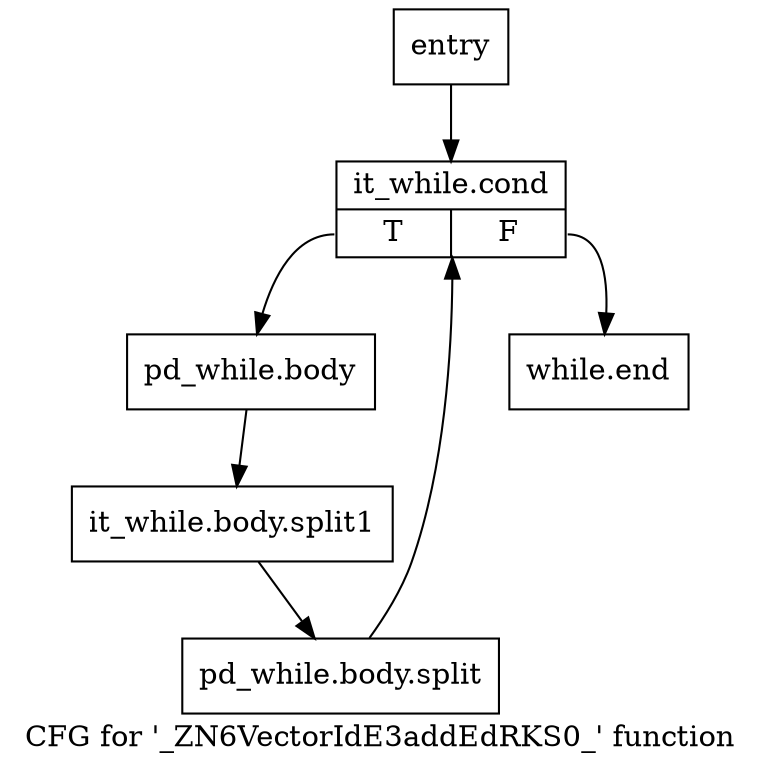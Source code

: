 digraph "CFG for '_ZN6VectorIdE3addEdRKS0_' function" {
	label="CFG for '_ZN6VectorIdE3addEdRKS0_' function";

	Node0x850a9c0 [shape=record,label="{entry}"];
	Node0x850a9c0 -> Node0x850aa10;
	Node0x850aa10 [shape=record,label="{it_while.cond|{<s0>T|<s1>F}}"];
	Node0x850aa10:s0 -> Node0x850aa60;
	Node0x850aa10:s1 -> Node0x850aab0;
	Node0x850aa60 [shape=record,label="{pd_while.body}"];
	Node0x850aa60 -> Node0xc3cf2e0;
	Node0xc3cf2e0 [shape=record,label="{it_while.body.split1}"];
	Node0xc3cf2e0 -> Node0xc3ce170;
	Node0xc3ce170 [shape=record,label="{pd_while.body.split}"];
	Node0xc3ce170 -> Node0x850aa10;
	Node0x850aab0 [shape=record,label="{while.end}"];
}
